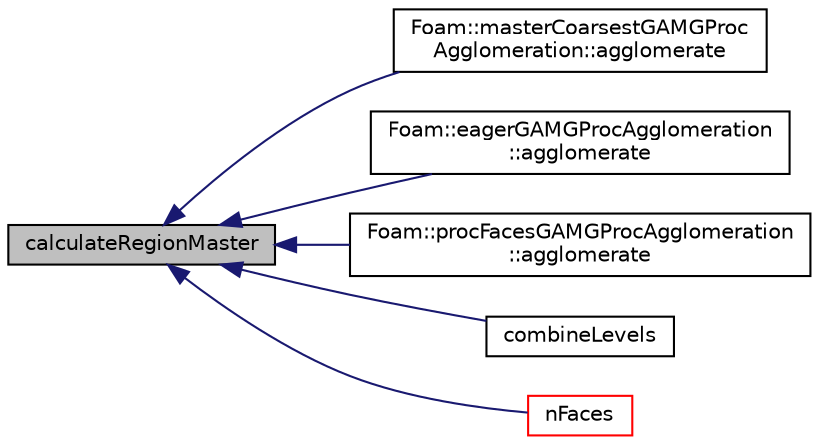 digraph "calculateRegionMaster"
{
  bgcolor="transparent";
  edge [fontname="Helvetica",fontsize="10",labelfontname="Helvetica",labelfontsize="10"];
  node [fontname="Helvetica",fontsize="10",shape=record];
  rankdir="LR";
  Node1 [label="calculateRegionMaster",height=0.2,width=0.4,color="black", fillcolor="grey75", style="filled", fontcolor="black"];
  Node1 -> Node2 [dir="back",color="midnightblue",fontsize="10",style="solid",fontname="Helvetica"];
  Node2 [label="Foam::masterCoarsestGAMGProc\lAgglomeration::agglomerate",height=0.2,width=0.4,color="black",URL="$a01468.html#aafdd9615cff0be3c3c601afb8526aee5",tooltip="Modify agglomeration. Return true if modified. "];
  Node1 -> Node3 [dir="back",color="midnightblue",fontsize="10",style="solid",fontname="Helvetica"];
  Node3 [label="Foam::eagerGAMGProcAgglomeration\l::agglomerate",height=0.2,width=0.4,color="black",URL="$a00617.html#aafdd9615cff0be3c3c601afb8526aee5",tooltip="Modify agglomeration. Return true if modified. "];
  Node1 -> Node4 [dir="back",color="midnightblue",fontsize="10",style="solid",fontname="Helvetica"];
  Node4 [label="Foam::procFacesGAMGProcAgglomeration\l::agglomerate",height=0.2,width=0.4,color="black",URL="$a02039.html#aafdd9615cff0be3c3c601afb8526aee5",tooltip="Modify agglomeration. Return true if modified. "];
  Node1 -> Node5 [dir="back",color="midnightblue",fontsize="10",style="solid",fontname="Helvetica"];
  Node5 [label="combineLevels",height=0.2,width=0.4,color="black",URL="$a00909.html#abaee0f1c3a95a986561b1ea1bfbdd61e",tooltip="Combine a level with the previous one. "];
  Node1 -> Node6 [dir="back",color="midnightblue",fontsize="10",style="solid",fontname="Helvetica"];
  Node6 [label="nFaces",height=0.2,width=0.4,color="red",URL="$a00909.html#a64266c9f76e5e5617ce6cd0461af5954",tooltip="Return number of coarse faces (before processor agglomeration) "];
}
